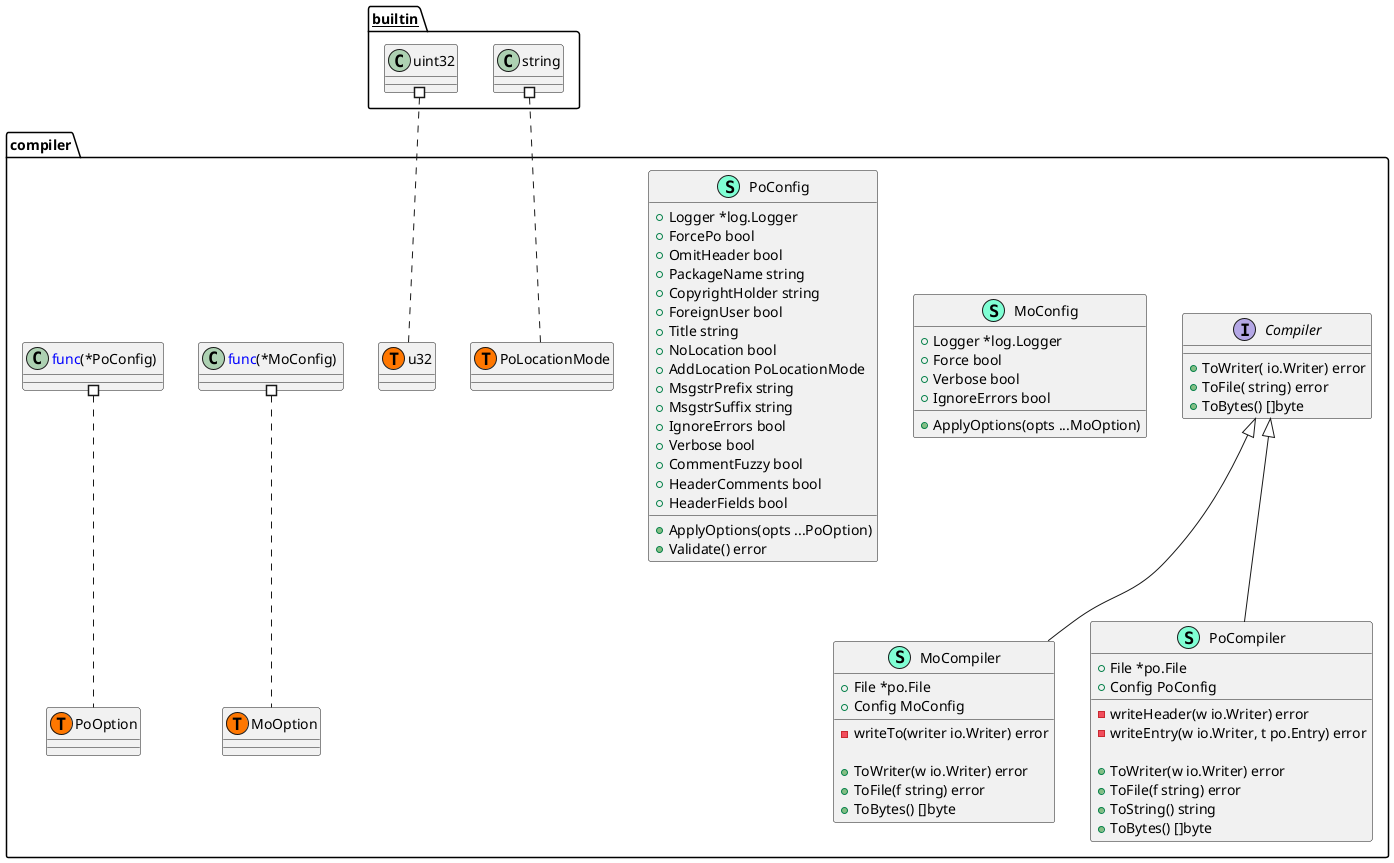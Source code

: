 @startuml
namespace compiler {
    interface Compiler  {
        + ToWriter( io.Writer) error
        + ToFile( string) error
        + ToBytes() []byte

    }
    class MoCompiler << (S,Aquamarine) >> {
        + File *po.File
        + Config MoConfig

        - writeTo(writer io.Writer) error

        + ToWriter(w io.Writer) error
        + ToFile(f string) error
        + ToBytes() []byte

    }
    class MoConfig << (S,Aquamarine) >> {
        + Logger *log.Logger
        + Force bool
        + Verbose bool
        + IgnoreErrors bool

        + ApplyOptions(opts ...MoOption) 

    }
    class PoCompiler << (S,Aquamarine) >> {
        + File *po.File
        + Config PoConfig

        - writeHeader(w io.Writer) error
        - writeEntry(w io.Writer, t po.Entry) error

        + ToWriter(w io.Writer) error
        + ToFile(f string) error
        + ToString() string
        + ToBytes() []byte

    }
    class PoConfig << (S,Aquamarine) >> {
        + Logger *log.Logger
        + ForcePo bool
        + OmitHeader bool
        + PackageName string
        + CopyrightHolder string
        + ForeignUser bool
        + Title string
        + NoLocation bool
        + AddLocation PoLocationMode
        + MsgstrPrefix string
        + MsgstrSuffix string
        + IgnoreErrors bool
        + Verbose bool
        + CommentFuzzy bool
        + HeaderComments bool
        + HeaderFields bool

        + ApplyOptions(opts ...PoOption) 
        + Validate() error

    }
    class compiler.MoOption << (T, #FF7700) >>  {
    }
    class compiler.PoLocationMode << (T, #FF7700) >>  {
    }
    class compiler.PoOption << (T, #FF7700) >>  {
    }
    class compiler.u32 << (T, #FF7700) >>  {
    }
}

"compiler.Compiler" <|-- "compiler.MoCompiler"
"compiler.Compiler" <|-- "compiler.PoCompiler"

"__builtin__.string" #.. "compiler.PoLocationMode"
"__builtin__.uint32" #.. "compiler.u32"
"compiler.<font color=blue>func</font>(*MoConfig) " #.. "compiler.MoOption"
"compiler.<font color=blue>func</font>(*PoConfig) " #.. "compiler.PoOption"
@enduml
